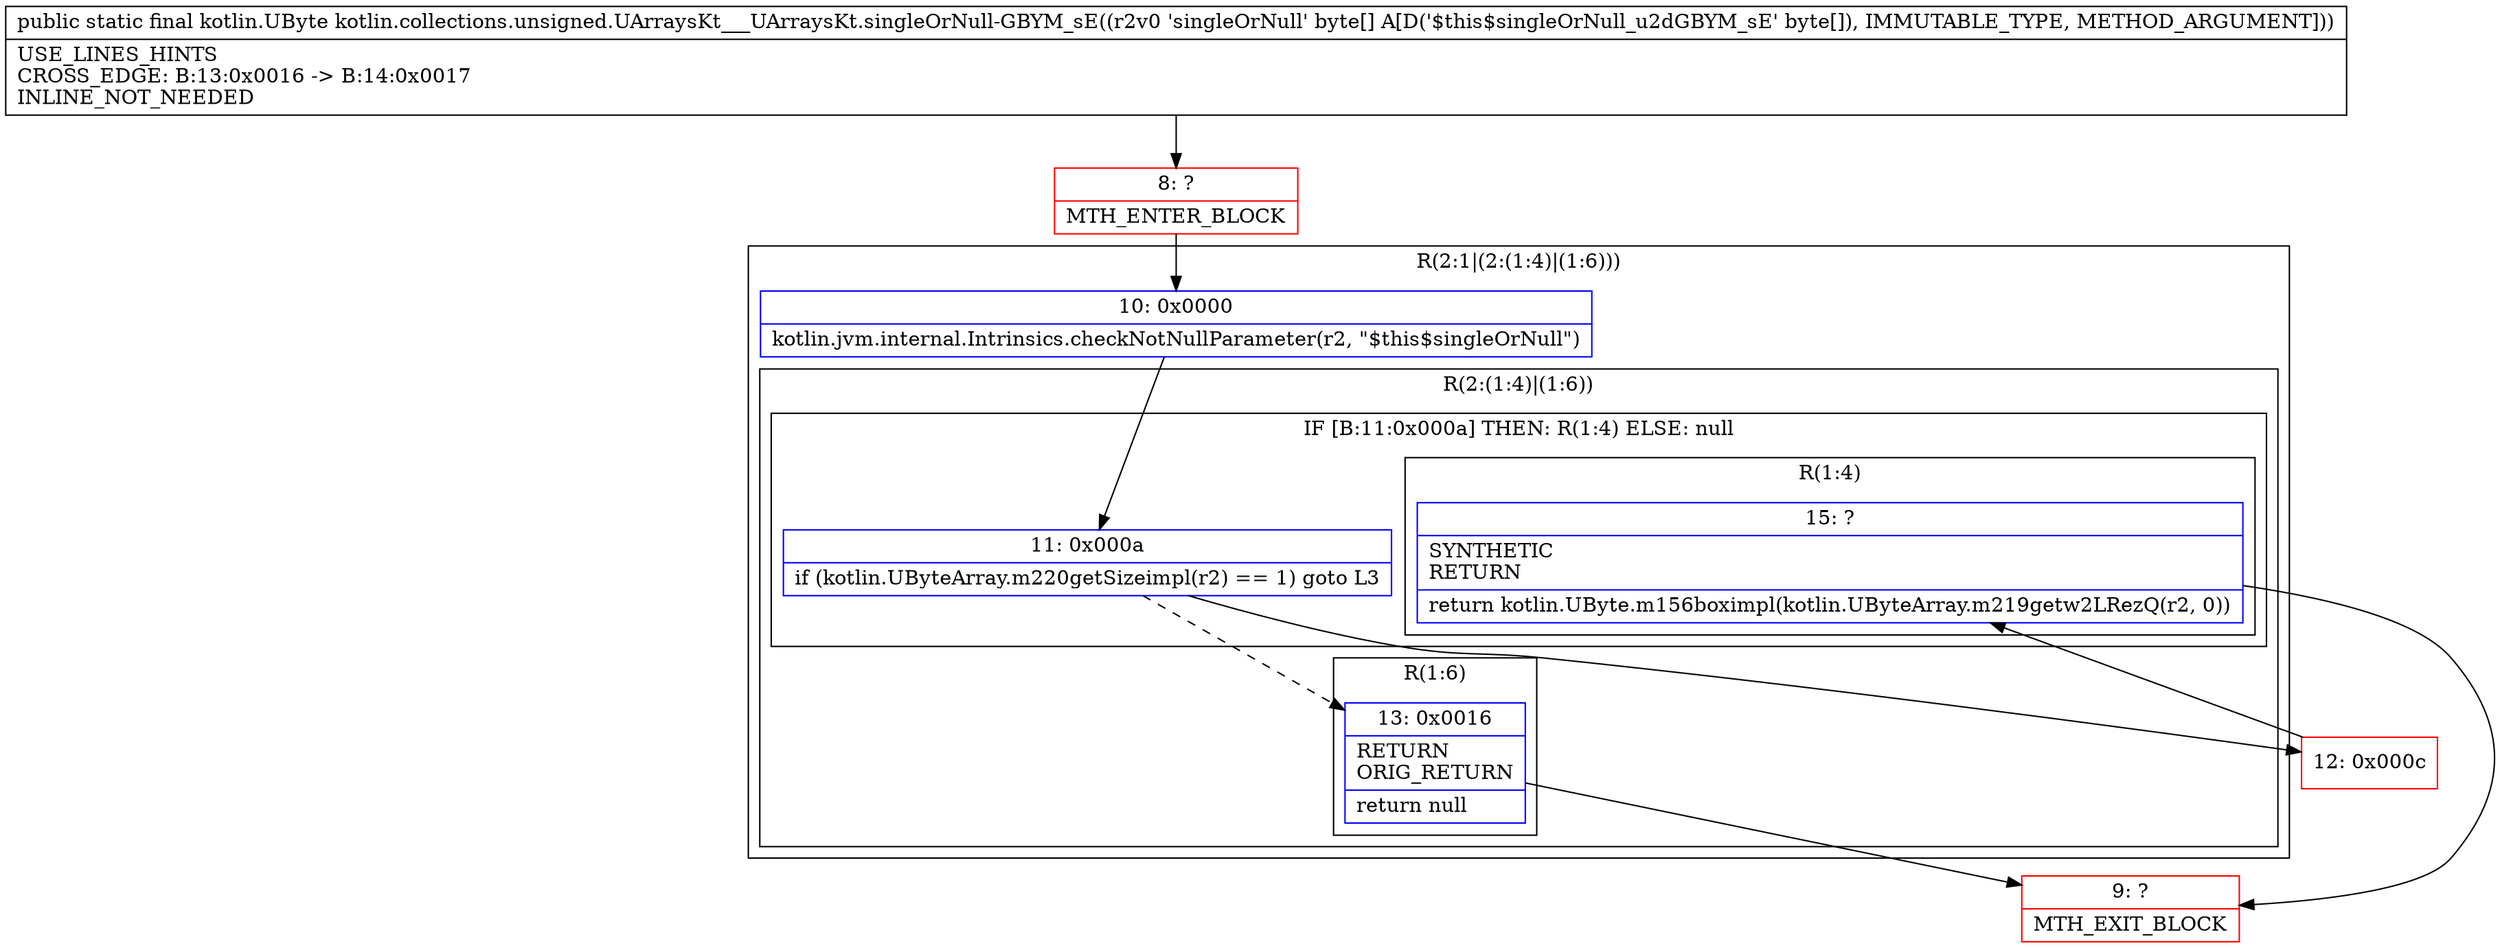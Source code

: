 digraph "CFG forkotlin.collections.unsigned.UArraysKt___UArraysKt.singleOrNull\-GBYM_sE([B)Lkotlin\/UByte;" {
subgraph cluster_Region_1778511834 {
label = "R(2:1|(2:(1:4)|(1:6)))";
node [shape=record,color=blue];
Node_10 [shape=record,label="{10\:\ 0x0000|kotlin.jvm.internal.Intrinsics.checkNotNullParameter(r2, \"$this$singleOrNull\")\l}"];
subgraph cluster_Region_1046390110 {
label = "R(2:(1:4)|(1:6))";
node [shape=record,color=blue];
subgraph cluster_IfRegion_1392409216 {
label = "IF [B:11:0x000a] THEN: R(1:4) ELSE: null";
node [shape=record,color=blue];
Node_11 [shape=record,label="{11\:\ 0x000a|if (kotlin.UByteArray.m220getSizeimpl(r2) == 1) goto L3\l}"];
subgraph cluster_Region_1107485799 {
label = "R(1:4)";
node [shape=record,color=blue];
Node_15 [shape=record,label="{15\:\ ?|SYNTHETIC\lRETURN\l|return kotlin.UByte.m156boximpl(kotlin.UByteArray.m219getw2LRezQ(r2, 0))\l}"];
}
}
subgraph cluster_Region_655932610 {
label = "R(1:6)";
node [shape=record,color=blue];
Node_13 [shape=record,label="{13\:\ 0x0016|RETURN\lORIG_RETURN\l|return null\l}"];
}
}
}
Node_8 [shape=record,color=red,label="{8\:\ ?|MTH_ENTER_BLOCK\l}"];
Node_12 [shape=record,color=red,label="{12\:\ 0x000c}"];
Node_9 [shape=record,color=red,label="{9\:\ ?|MTH_EXIT_BLOCK\l}"];
MethodNode[shape=record,label="{public static final kotlin.UByte kotlin.collections.unsigned.UArraysKt___UArraysKt.singleOrNull\-GBYM_sE((r2v0 'singleOrNull' byte[] A[D('$this$singleOrNull_u2dGBYM_sE' byte[]), IMMUTABLE_TYPE, METHOD_ARGUMENT]))  | USE_LINES_HINTS\lCROSS_EDGE: B:13:0x0016 \-\> B:14:0x0017\lINLINE_NOT_NEEDED\l}"];
MethodNode -> Node_8;Node_10 -> Node_11;
Node_11 -> Node_12;
Node_11 -> Node_13[style=dashed];
Node_15 -> Node_9;
Node_13 -> Node_9;
Node_8 -> Node_10;
Node_12 -> Node_15;
}

